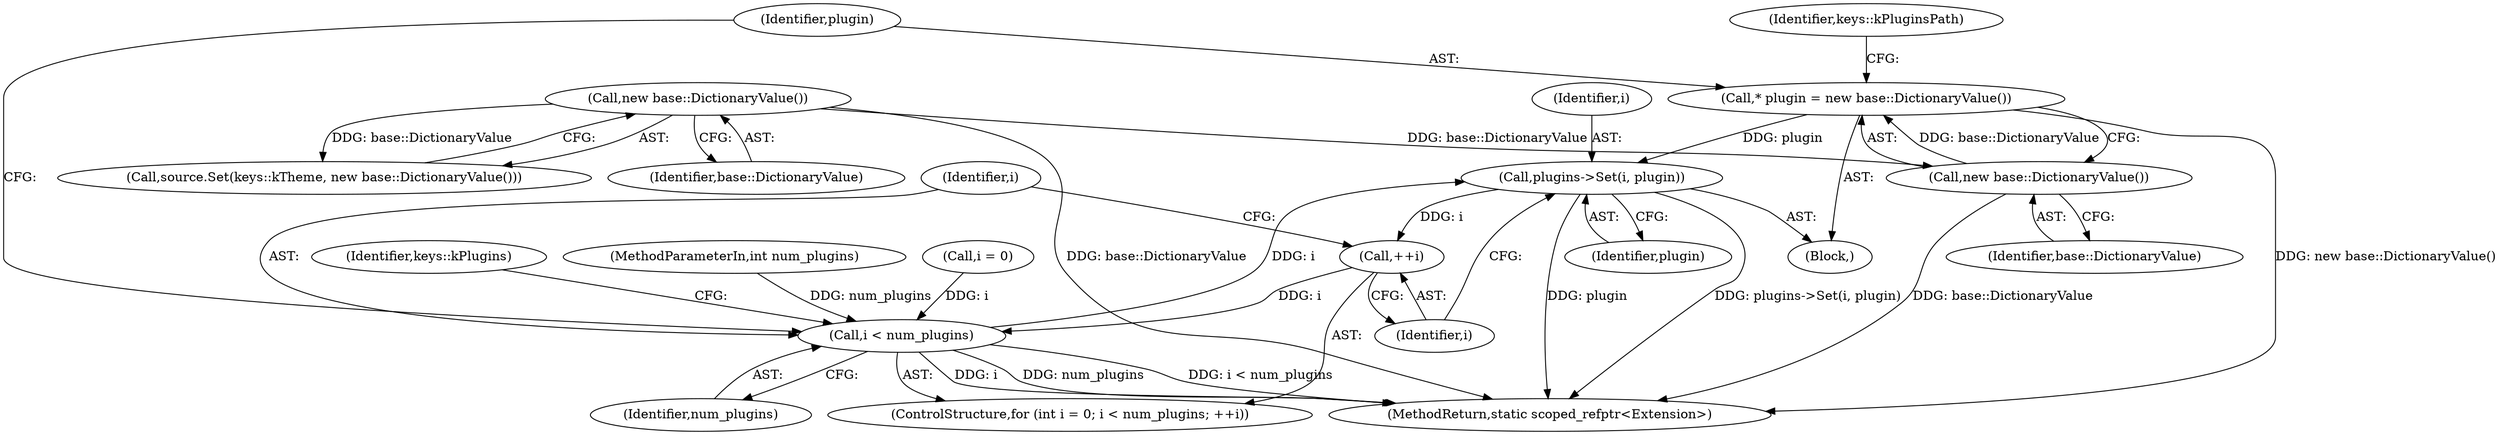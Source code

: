 digraph "0_Chrome_8c95ab0b50f8a257514f9647929267e62b1e611d_0@pointer" {
"1000173" [label="(Call,* plugin = new base::DictionaryValue())"];
"1000175" [label="(Call,new base::DictionaryValue())"];
"1000130" [label="(Call,new base::DictionaryValue())"];
"1000180" [label="(Call,plugins->Set(i, plugin))"];
"1000169" [label="(Call,++i)"];
"1000166" [label="(Call,i < num_plugins)"];
"1000182" [label="(Identifier,plugin)"];
"1000166" [label="(Call,i < num_plugins)"];
"1000175" [label="(Call,new base::DictionaryValue())"];
"1000128" [label="(Call,source.Set(keys::kTheme, new base::DictionaryValue()))"];
"1000130" [label="(Call,new base::DictionaryValue())"];
"1000167" [label="(Identifier,i)"];
"1000180" [label="(Call,plugins->Set(i, plugin))"];
"1000171" [label="(Block,)"];
"1000184" [label="(Identifier,keys::kPlugins)"];
"1000219" [label="(MethodReturn,static scoped_refptr<Extension>)"];
"1000161" [label="(ControlStructure,for (int i = 0; i < num_plugins; ++i))"];
"1000169" [label="(Call,++i)"];
"1000178" [label="(Identifier,keys::kPluginsPath)"];
"1000131" [label="(Identifier,base::DictionaryValue)"];
"1000168" [label="(Identifier,num_plugins)"];
"1000163" [label="(Call,i = 0)"];
"1000176" [label="(Identifier,base::DictionaryValue)"];
"1000174" [label="(Identifier,plugin)"];
"1000170" [label="(Identifier,i)"];
"1000173" [label="(Call,* plugin = new base::DictionaryValue())"];
"1000105" [label="(MethodParameterIn,int num_plugins)"];
"1000181" [label="(Identifier,i)"];
"1000173" -> "1000171"  [label="AST: "];
"1000173" -> "1000175"  [label="CFG: "];
"1000174" -> "1000173"  [label="AST: "];
"1000175" -> "1000173"  [label="AST: "];
"1000178" -> "1000173"  [label="CFG: "];
"1000173" -> "1000219"  [label="DDG: new base::DictionaryValue()"];
"1000175" -> "1000173"  [label="DDG: base::DictionaryValue"];
"1000173" -> "1000180"  [label="DDG: plugin"];
"1000175" -> "1000176"  [label="CFG: "];
"1000176" -> "1000175"  [label="AST: "];
"1000175" -> "1000219"  [label="DDG: base::DictionaryValue"];
"1000130" -> "1000175"  [label="DDG: base::DictionaryValue"];
"1000130" -> "1000128"  [label="AST: "];
"1000130" -> "1000131"  [label="CFG: "];
"1000131" -> "1000130"  [label="AST: "];
"1000128" -> "1000130"  [label="CFG: "];
"1000130" -> "1000219"  [label="DDG: base::DictionaryValue"];
"1000130" -> "1000128"  [label="DDG: base::DictionaryValue"];
"1000180" -> "1000171"  [label="AST: "];
"1000180" -> "1000182"  [label="CFG: "];
"1000181" -> "1000180"  [label="AST: "];
"1000182" -> "1000180"  [label="AST: "];
"1000170" -> "1000180"  [label="CFG: "];
"1000180" -> "1000219"  [label="DDG: plugin"];
"1000180" -> "1000219"  [label="DDG: plugins->Set(i, plugin)"];
"1000180" -> "1000169"  [label="DDG: i"];
"1000166" -> "1000180"  [label="DDG: i"];
"1000169" -> "1000161"  [label="AST: "];
"1000169" -> "1000170"  [label="CFG: "];
"1000170" -> "1000169"  [label="AST: "];
"1000167" -> "1000169"  [label="CFG: "];
"1000169" -> "1000166"  [label="DDG: i"];
"1000166" -> "1000161"  [label="AST: "];
"1000166" -> "1000168"  [label="CFG: "];
"1000167" -> "1000166"  [label="AST: "];
"1000168" -> "1000166"  [label="AST: "];
"1000174" -> "1000166"  [label="CFG: "];
"1000184" -> "1000166"  [label="CFG: "];
"1000166" -> "1000219"  [label="DDG: num_plugins"];
"1000166" -> "1000219"  [label="DDG: i < num_plugins"];
"1000166" -> "1000219"  [label="DDG: i"];
"1000163" -> "1000166"  [label="DDG: i"];
"1000105" -> "1000166"  [label="DDG: num_plugins"];
}

